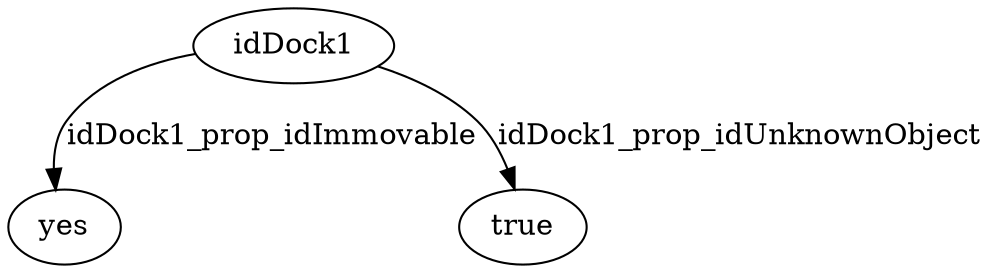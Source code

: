 strict digraph  {
idDock1 [node_type=entity_node, root=root];
yes;
true;
idDock1 -> yes  [edge_type=property, label=idDock1_prop_idImmovable];
idDock1 -> true  [edge_type=property, label=idDock1_prop_idUnknownObject];
}
